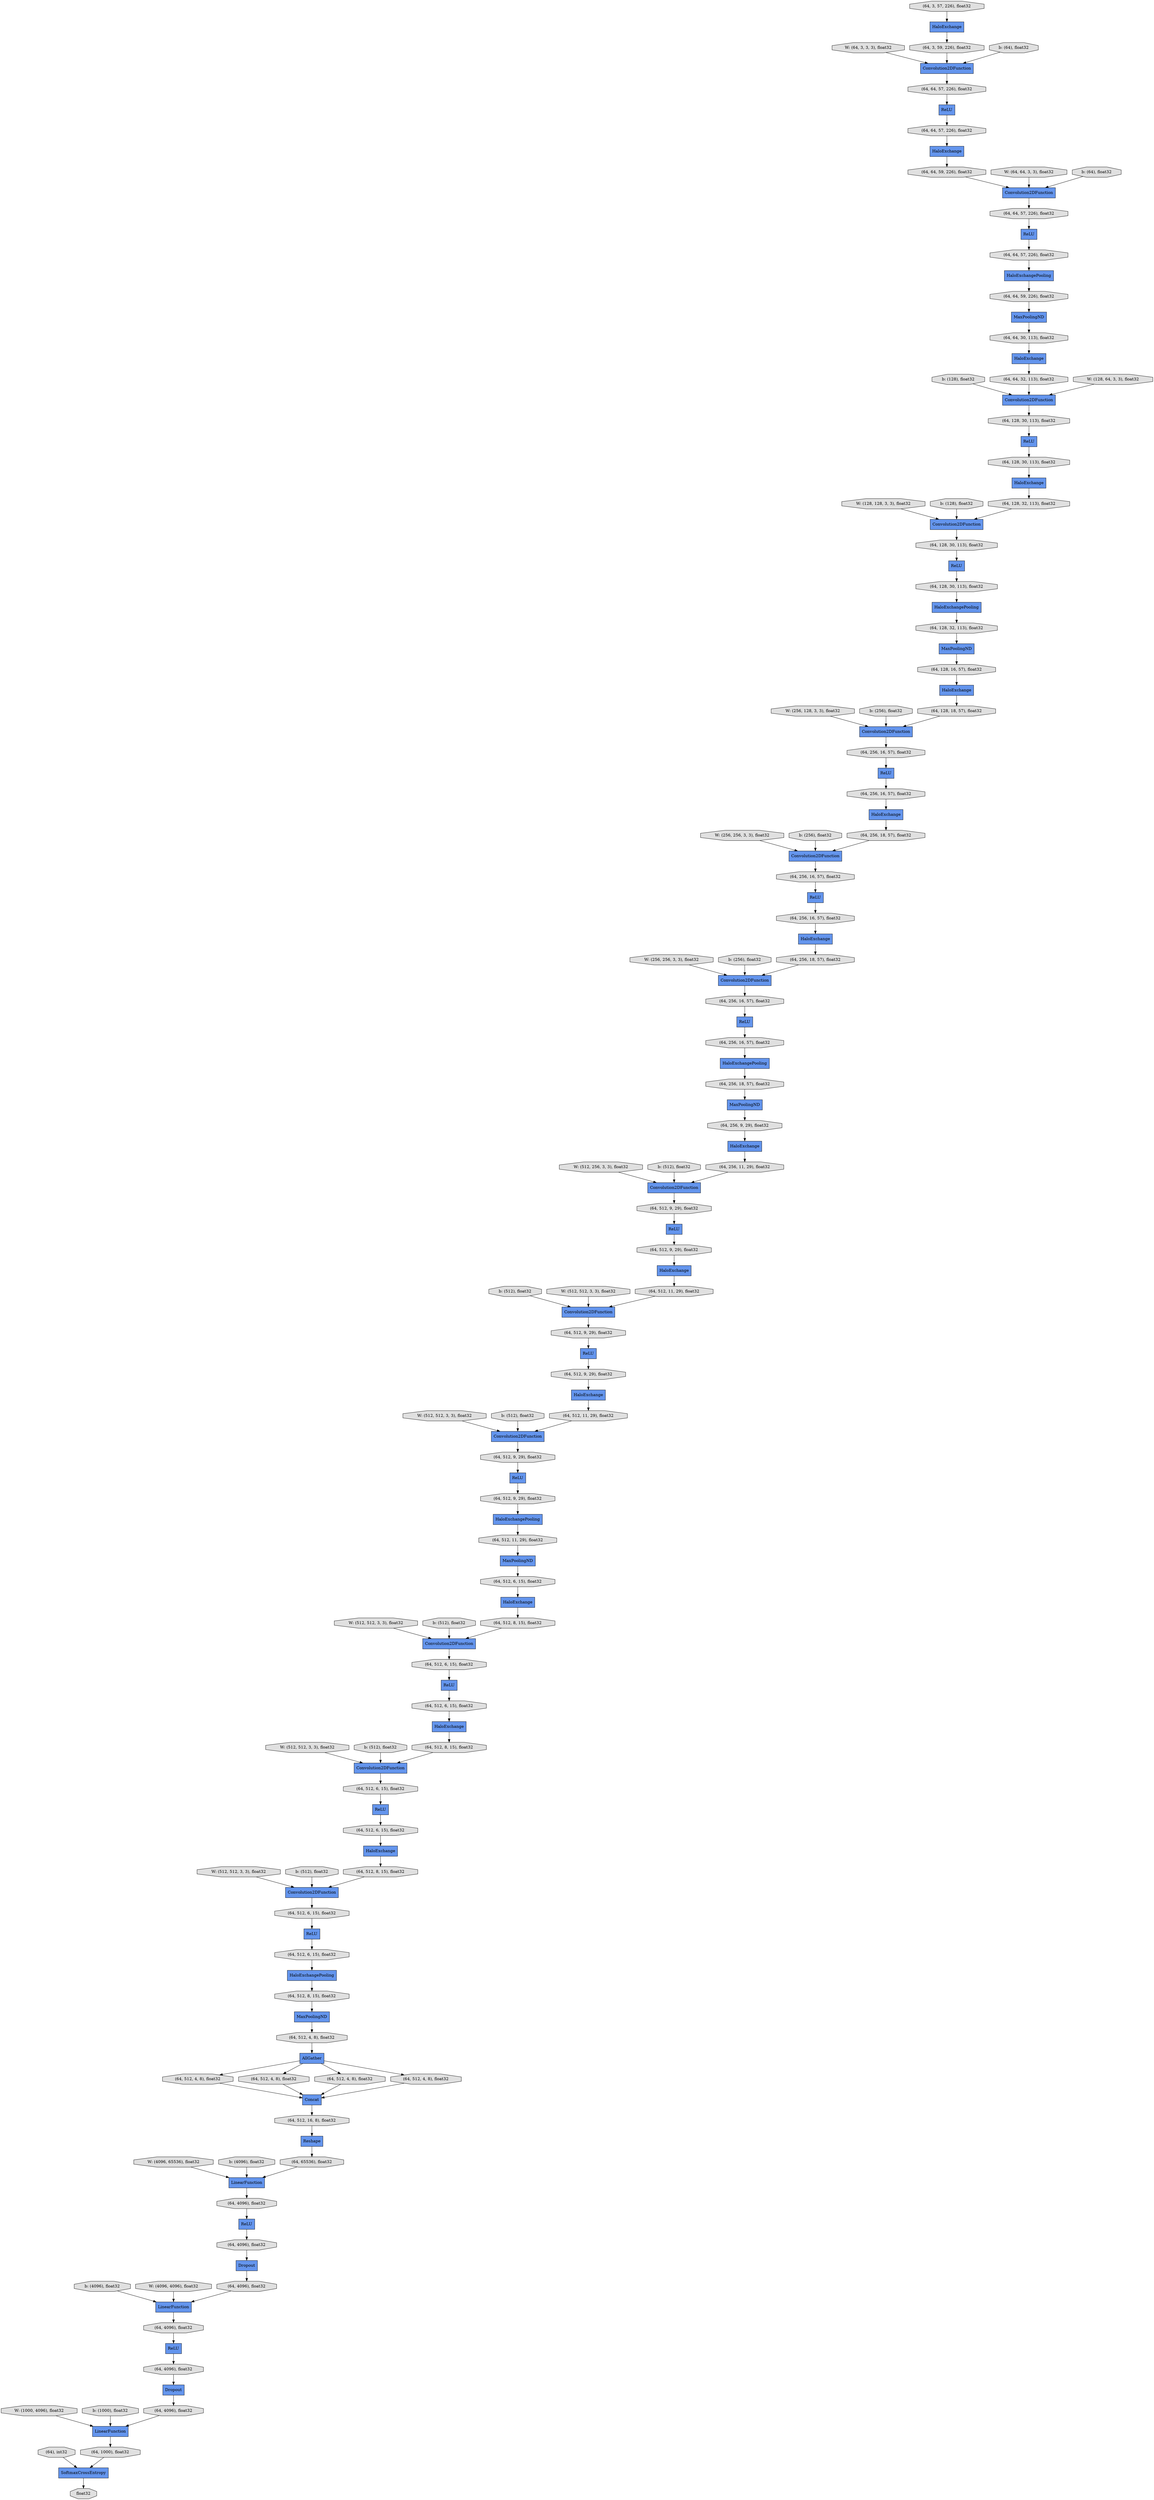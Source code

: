 digraph graphname{rankdir=TB;47404059746384 [label="(64, 128, 30, 113), float32",shape="octagon",fillcolor="#E0E0E0",style="filled"];47404059181136 [label="(64, 3, 57, 226), float32",shape="octagon",fillcolor="#E0E0E0",style="filled"];47404059918544 [label="(64, 4096), float32",shape="octagon",fillcolor="#E0E0E0",style="filled"];47404059181264 [label="ReLU",shape="record",fillcolor="#6495ED",style="filled"];47404059181328 [label="MaxPoolingND",shape="record",fillcolor="#6495ED",style="filled"];47402468614544 [label="b: (4096), float32",shape="octagon",fillcolor="#E0E0E0",style="filled"];47404059181456 [label="Reshape",shape="record",fillcolor="#6495ED",style="filled"];47404059181520 [label="(64, 64, 57, 226), float32",shape="octagon",fillcolor="#E0E0E0",style="filled"];47401816596944 [label="W: (64, 3, 3, 3), float32",shape="octagon",fillcolor="#E0E0E0",style="filled"];47404059918864 [label="LinearFunction",shape="record",fillcolor="#6495ED",style="filled"];47404059181584 [label="Convolution2DFunction",shape="record",fillcolor="#6495ED",style="filled"];47404059918928 [label="(64, 4096), float32",shape="octagon",fillcolor="#E0E0E0",style="filled"];47402468614864 [label="W: (1000, 4096), float32",shape="octagon",fillcolor="#E0E0E0",style="filled"];47404059919120 [label="(64, 4096), float32",shape="octagon",fillcolor="#E0E0E0",style="filled"];47404059181904 [label="HaloExchange",shape="record",fillcolor="#6495ED",style="filled"];47404059919312 [label="(64, 4096), float32",shape="octagon",fillcolor="#E0E0E0",style="filled"];47404059182096 [label="ReLU",shape="record",fillcolor="#6495ED",style="filled"];47402468615248 [label="b: (1000), float32",shape="octagon",fillcolor="#E0E0E0",style="filled"];47404059182160 [label="HaloExchangePooling",shape="record",fillcolor="#6495ED",style="filled"];47404059919504 [label="(64, 4096), float32",shape="octagon",fillcolor="#E0E0E0",style="filled"];47404059919696 [label="(64, 1000), float32",shape="octagon",fillcolor="#E0E0E0",style="filled"];47404059747728 [label="ReLU",shape="record",fillcolor="#6495ED",style="filled"];47404059182480 [label="Convolution2DFunction",shape="record",fillcolor="#6495ED",style="filled"];47404010766224 [label="HaloExchangePooling",shape="record",fillcolor="#6495ED",style="filled"];47404059747920 [label="(64, 256, 16, 57), float32",shape="octagon",fillcolor="#E0E0E0",style="filled"];47404059920016 [label="float32",shape="octagon",fillcolor="#E0E0E0",style="filled"];47404059747984 [label="(64, 256, 16, 57), float32",shape="octagon",fillcolor="#E0E0E0",style="filled"];47404059182736 [label="(64, 3, 59, 226), float32",shape="octagon",fillcolor="#E0E0E0",style="filled"];47404059748048 [label="(64, 256, 16, 57), float32",shape="octagon",fillcolor="#E0E0E0",style="filled"];47404010766288 [label="(64, 64, 57, 226), float32",shape="octagon",fillcolor="#E0E0E0",style="filled"];47404059748176 [label="HaloExchange",shape="record",fillcolor="#6495ED",style="filled"];47404059723664 [label="SoftmaxCrossEntropy",shape="record",fillcolor="#6495ED",style="filled"];47404059748240 [label="(64, 128, 32, 113), float32",shape="octagon",fillcolor="#E0E0E0",style="filled"];47404059748432 [label="Convolution2DFunction",shape="record",fillcolor="#6495ED",style="filled"];47404059183184 [label="(64, 64, 57, 226), float32",shape="octagon",fillcolor="#E0E0E0",style="filled"];47404059183248 [label="Convolution2DFunction",shape="record",fillcolor="#6495ED",style="filled"];47404059183312 [label="Convolution2DFunction",shape="record",fillcolor="#6495ED",style="filled"];47402468706576 [label="ReLU",shape="record",fillcolor="#6495ED",style="filled"];47404059748752 [label="Convolution2DFunction",shape="record",fillcolor="#6495ED",style="filled"];47404059183504 [label="(64, 64, 59, 226), float32",shape="octagon",fillcolor="#E0E0E0",style="filled"];47404059748816 [label="ReLU",shape="record",fillcolor="#6495ED",style="filled"];47404059748880 [label="(64, 256, 16, 57), float32",shape="octagon",fillcolor="#E0E0E0",style="filled"];47404059183632 [label="ReLU",shape="record",fillcolor="#6495ED",style="filled"];47404059749008 [label="(64, 128, 30, 113), float32",shape="octagon",fillcolor="#E0E0E0",style="filled"];47404059749072 [label="ReLU",shape="record",fillcolor="#6495ED",style="filled"];47404059749264 [label="MaxPoolingND",shape="record",fillcolor="#6495ED",style="filled"];47404059749328 [label="Convolution2DFunction",shape="record",fillcolor="#6495ED",style="filled"];47404059749456 [label="Convolution2DFunction",shape="record",fillcolor="#6495ED",style="filled"];47404059184208 [label="HaloExchange",shape="record",fillcolor="#6495ED",style="filled"];47404059749520 [label="(64, 256, 16, 57), float32",shape="octagon",fillcolor="#E0E0E0",style="filled"];47404059749584 [label="HaloExchange",shape="record",fillcolor="#6495ED",style="filled"];47404010815440 [label="(64, 512, 9, 29), float32",shape="octagon",fillcolor="#E0E0E0",style="filled"];47404059749648 [label="HaloExchange",shape="record",fillcolor="#6495ED",style="filled"];47404059749712 [label="(64, 256, 18, 57), float32",shape="octagon",fillcolor="#E0E0E0",style="filled"];47404059749776 [label="(64, 256, 16, 57), float32",shape="octagon",fillcolor="#E0E0E0",style="filled"];47404059749904 [label="(64, 256, 18, 57), float32",shape="octagon",fillcolor="#E0E0E0",style="filled"];47404059750096 [label="(64, 128, 18, 57), float32",shape="octagon",fillcolor="#E0E0E0",style="filled"];47404059750160 [label="(64, 128, 16, 57), float32",shape="octagon",fillcolor="#E0E0E0",style="filled"];47404059750224 [label="(64, 256, 18, 57), float32",shape="octagon",fillcolor="#E0E0E0",style="filled"];47404059750288 [label="HaloExchangePooling",shape="record",fillcolor="#6495ED",style="filled"];47404059750352 [label="ReLU",shape="record",fillcolor="#6495ED",style="filled"];47404059873424 [label="(64, 4096), float32",shape="octagon",fillcolor="#E0E0E0",style="filled"];47402468602064 [label="b: (512), float32",shape="octagon",fillcolor="#E0E0E0",style="filled"];47401816617168 [label="HaloExchange",shape="record",fillcolor="#6495ED",style="filled"];47404010811664 [label="Convolution2DFunction",shape="record",fillcolor="#6495ED",style="filled"];47402468585808 [label="W: (128, 128, 3, 3), float32",shape="octagon",fillcolor="#E0E0E0",style="filled"];47404059873680 [label="MaxPoolingND",shape="record",fillcolor="#6495ED",style="filled"];47404059873744 [label="(64, 512, 6, 15), float32",shape="octagon",fillcolor="#E0E0E0",style="filled"];47404010811856 [label="(64, 512, 11, 29), float32",shape="octagon",fillcolor="#E0E0E0",style="filled"];47404010811920 [label="(64, 512, 9, 29), float32",shape="octagon",fillcolor="#E0E0E0",style="filled"];47402468602384 [label="W: (512, 512, 3, 3), float32",shape="octagon",fillcolor="#E0E0E0",style="filled"];47404059873872 [label="ReLU",shape="record",fillcolor="#6495ED",style="filled"];47404010811984 [label="ReLU",shape="record",fillcolor="#6495ED",style="filled"];47404059873936 [label="(64, 512, 8, 15), float32",shape="octagon",fillcolor="#E0E0E0",style="filled"];47402468586192 [label="b: (128), float32",shape="octagon",fillcolor="#E0E0E0",style="filled"];47404059874192 [label="(64, 512, 6, 15), float32",shape="octagon",fillcolor="#E0E0E0",style="filled"];47402468602768 [label="b: (512), float32",shape="octagon",fillcolor="#E0E0E0",style="filled"];47404010812368 [label="(64, 512, 9, 29), float32",shape="octagon",fillcolor="#E0E0E0",style="filled"];47404059874320 [label="Convolution2DFunction",shape="record",fillcolor="#6495ED",style="filled"];47402468586512 [label="W: (256, 128, 3, 3), float32",shape="octagon",fillcolor="#E0E0E0",style="filled"];47404059874384 [label="Concat",shape="record",fillcolor="#6495ED",style="filled"];47404010812496 [label="ReLU",shape="record",fillcolor="#6495ED",style="filled"];47404059874448 [label="(64, 512, 8, 15), float32",shape="octagon",fillcolor="#E0E0E0",style="filled"];47404010812560 [label="Convolution2DFunction",shape="record",fillcolor="#6495ED",style="filled"];47404010812624 [label="HaloExchange",shape="record",fillcolor="#6495ED",style="filled"];47402468603088 [label="W: (512, 512, 3, 3), float32",shape="octagon",fillcolor="#E0E0E0",style="filled"];47404059874576 [label="(64, 512, 6, 15), float32",shape="octagon",fillcolor="#E0E0E0",style="filled"];47404010812752 [label="(64, 512, 9, 29), float32",shape="octagon",fillcolor="#E0E0E0",style="filled"];47404059874704 [label="(64, 512, 6, 15), float32",shape="octagon",fillcolor="#E0E0E0",style="filled"];47402468586896 [label="b: (256), float32",shape="octagon",fillcolor="#E0E0E0",style="filled"];47404059874832 [label="AllGather",shape="record",fillcolor="#6495ED",style="filled"];47404010812944 [label="ReLU",shape="record",fillcolor="#6495ED",style="filled"];47404059874896 [label="HaloExchangePooling",shape="record",fillcolor="#6495ED",style="filled"];47402468603472 [label="b: (512), float32",shape="octagon",fillcolor="#E0E0E0",style="filled"];47404059874960 [label="(64, 512, 8, 15), float32",shape="octagon",fillcolor="#E0E0E0",style="filled"];47404010813072 [label="(64, 512, 9, 29), float32",shape="octagon",fillcolor="#E0E0E0",style="filled"];47404010813136 [label="(64, 256, 9, 29), float32",shape="octagon",fillcolor="#E0E0E0",style="filled"];47402468587216 [label="W: (256, 256, 3, 3), float32",shape="octagon",fillcolor="#E0E0E0",style="filled"];47404059875088 [label="(64, 512, 6, 15), float32",shape="octagon",fillcolor="#E0E0E0",style="filled"];47404010813200 [label="(64, 512, 9, 29), float32",shape="octagon",fillcolor="#E0E0E0",style="filled"];47401823567824 [label="b: (128), float32",shape="octagon",fillcolor="#E0E0E0",style="filled"];47404059875216 [label="(64, 512, 6, 15), float32",shape="octagon",fillcolor="#E0E0E0",style="filled"];47402468603792 [label="W: (512, 512, 3, 3), float32",shape="octagon",fillcolor="#E0E0E0",style="filled"];47404010813328 [label="HaloExchange",shape="record",fillcolor="#6495ED",style="filled"];47404010813392 [label="(64, 512, 11, 29), float32",shape="octagon",fillcolor="#E0E0E0",style="filled"];47404059875344 [label="ReLU",shape="record",fillcolor="#6495ED",style="filled"];47402468587600 [label="b: (256), float32",shape="octagon",fillcolor="#E0E0E0",style="filled"];47404059875472 [label="(64, 512, 8, 15), float32",shape="octagon",fillcolor="#E0E0E0",style="filled"];47404010764432 [label="(64, 128, 30, 113), float32",shape="octagon",fillcolor="#E0E0E0",style="filled"];47404059875600 [label="(64, 512, 4, 8), float32",shape="octagon",fillcolor="#E0E0E0",style="filled"];47402468604176 [label="b: (512), float32",shape="octagon",fillcolor="#E0E0E0",style="filled"];47404010764560 [label="ReLU",shape="record",fillcolor="#6495ED",style="filled"];47404010813776 [label="HaloExchangePooling",shape="record",fillcolor="#6495ED",style="filled"];47402468587920 [label="W: (256, 256, 3, 3), float32",shape="octagon",fillcolor="#E0E0E0",style="filled"];47404059875792 [label="(64, 512, 4, 8), float32",shape="octagon",fillcolor="#E0E0E0",style="filled"];47401823566288 [label="b: (64), float32",shape="octagon",fillcolor="#E0E0E0",style="filled"];47404010813968 [label="HaloExchange",shape="record",fillcolor="#6495ED",style="filled"];47404010764816 [label="(64, 64, 30, 113), float32",shape="octagon",fillcolor="#E0E0E0",style="filled"];47402468604496 [label="W: (512, 512, 3, 3), float32",shape="octagon",fillcolor="#E0E0E0",style="filled"];47404010814096 [label="HaloExchange",shape="record",fillcolor="#6495ED",style="filled"];47404010764944 [label="(64, 64, 57, 226), float32",shape="octagon",fillcolor="#E0E0E0",style="filled"];47404010814160 [label="(64, 512, 11, 29), float32",shape="octagon",fillcolor="#E0E0E0",style="filled"];47404059876112 [label="(64, 512, 4, 8), float32",shape="octagon",fillcolor="#E0E0E0",style="filled"];47404010814224 [label="Convolution2DFunction",shape="record",fillcolor="#6495ED",style="filled"];47402468588304 [label="b: (256), float32",shape="octagon",fillcolor="#E0E0E0",style="filled"];47404010765072 [label="MaxPoolingND",shape="record",fillcolor="#6495ED",style="filled"];47404010765136 [label="(64, 128, 30, 113), float32",shape="octagon",fillcolor="#E0E0E0",style="filled"];47404010765200 [label="(64, 128, 32, 113), float32",shape="octagon",fillcolor="#E0E0E0",style="filled"];47402468604880 [label="b: (512), float32",shape="octagon",fillcolor="#E0E0E0",style="filled"];47404010765328 [label="Convolution2DFunction",shape="record",fillcolor="#6495ED",style="filled"];47401823566864 [label="W: (64, 64, 3, 3), float32",shape="octagon",fillcolor="#E0E0E0",style="filled"];47404059876432 [label="(64, 512, 4, 8), float32",shape="octagon",fillcolor="#E0E0E0",style="filled"];47404010814544 [label="(64, 256, 11, 29), float32",shape="octagon",fillcolor="#E0E0E0",style="filled"];47402468588624 [label="W: (512, 256, 3, 3), float32",shape="octagon",fillcolor="#E0E0E0",style="filled"];47404059876560 [label="(64, 512, 4, 8), float32",shape="octagon",fillcolor="#E0E0E0",style="filled"];47404010765520 [label="HaloExchange",shape="record",fillcolor="#6495ED",style="filled"];47404059876624 [label="(64), int32",shape="octagon",fillcolor="#E0E0E0",style="filled"];47402468605200 [label="W: (4096, 65536), float32",shape="octagon",fillcolor="#E0E0E0",style="filled"];47404010814800 [label="(64, 512, 6, 15), float32",shape="octagon",fillcolor="#E0E0E0",style="filled"];47404010765648 [label="(64, 64, 32, 113), float32",shape="octagon",fillcolor="#E0E0E0",style="filled"];47401823567184 [label="b: (64), float32",shape="octagon",fillcolor="#E0E0E0",style="filled"];47404059360592 [label="HaloExchange",shape="record",fillcolor="#6495ED",style="filled"];47404059876752 [label="LinearFunction",shape="record",fillcolor="#6495ED",style="filled"];47404010765712 [label="(64, 64, 59, 226), float32",shape="octagon",fillcolor="#E0E0E0",style="filled"];47404059876816 [label="ReLU",shape="record",fillcolor="#6495ED",style="filled"];47402468589008 [label="b: (512), float32",shape="octagon",fillcolor="#E0E0E0",style="filled"];47404010765776 [label="HaloExchange",shape="record",fillcolor="#6495ED",style="filled"];47404059876880 [label="(64, 512, 16, 8), float32",shape="octagon",fillcolor="#E0E0E0",style="filled"];47402468605520 [label="b: (4096), float32",shape="octagon",fillcolor="#E0E0E0",style="filled"];47404010815056 [label="MaxPoolingND",shape="record",fillcolor="#6495ED",style="filled"];47401823567504 [label="W: (128, 64, 3, 3), float32",shape="octagon",fillcolor="#E0E0E0",style="filled"];47404059877072 [label="LinearFunction",shape="record",fillcolor="#6495ED",style="filled"];47404059877136 [label="Dropout",shape="record",fillcolor="#6495ED",style="filled"];47402468589328 [label="W: (512, 512, 3, 3), float32",shape="octagon",fillcolor="#E0E0E0",style="filled"];47404059877200 [label="(64, 65536), float32",shape="octagon",fillcolor="#E0E0E0",style="filled"];47402468605840 [label="W: (4096, 4096), float32",shape="octagon",fillcolor="#E0E0E0",style="filled"];47404059877328 [label="Dropout",shape="record",fillcolor="#6495ED",style="filled"];47404059750096 -> 47404010765328;47404059876816 -> 47404059919312;47404010813072 -> 47404010812944;47404059749008 -> 47404059183632;47402468587216 -> 47404059748752;47402468706576 -> 47404059181520;47404059748752 -> 47404059748048;47404059181136 -> 47404059360592;47404059875472 -> 47404059873680;47402468585808 -> 47404059183312;47404010811920 -> 47404010813776;47404059749712 -> 47404059748752;47404059749904 -> 47404059749264;47404059877328 -> 47404059919504;47404059748816 -> 47404059747984;47404059750224 -> 47404059749328;47404059747920 -> 47404010765520;47404059181520 -> 47404059181904;47402468605200 -> 47404059877072;47404010813968 -> 47404010811856;47404059875792 -> 47404059874384;47404059875088 -> 47404059873872;47404059875344 -> 47404059918544;47404059875216 -> 47404059874896;47404010811856 -> 47404010812560;47402468604880 -> 47404059874320;47404059181584 -> 47404059183184;47404059748176 -> 47404010814544;47404059749072 -> 47404059749520;47404059873744 -> 47404010811984;47401823567824 -> 47404059182480;47401816617168 -> 47404010765648;47404059918864 -> 47404059919696;47404059874896 -> 47404059875472;47404059919312 -> 47404059877328;47404059873680 -> 47404059875600;47404059750352 -> 47404010812368;47404059748240 -> 47404010765072;47404059919120 -> 47404059876816;47404010764816 -> 47401816617168;47404010815440 -> 47404059747728;47404010811984 -> 47404059874192;47404059876624 -> 47404059723664;47404059182096 -> 47404010764944;47404059874832 -> 47404059875792;47402468604176 -> 47404010811664;47404059919696 -> 47404059723664;47404059874832 -> 47404059876112;47404010765200 -> 47404059183312;47401823566864 -> 47404059183248;47404059183312 -> 47404059749008;47404059876432 -> 47404059874384;47404010765712 -> 47404059181328;47404059749456 -> 47404010813200;47404059750160 -> 47404010765776;47404059181328 -> 47404010764816;47404010812496 -> 47404059874704;47402468587600 -> 47404059748752;47404059749520 -> 47404059749648;47404059749328 -> 47404059749776;47404059723664 -> 47404059920016;47402468586512 -> 47404010765328;47404059877136 -> 47404059918928;47404059874576 -> 47404010812496;47404059748048 -> 47404059749072;47404059183184 -> 47402468706576;47404059874192 -> 47404010813328;47404059874832 -> 47404059876432;47401816596944 -> 47404059181584;47404059750288 -> 47404059749904;47404059747728 -> 47404010812752;47404010764944 -> 47404059182160;47404010764560 -> 47404059747920;47404059874704 -> 47404010812624;47404059183248 -> 47404010766288;47404010815056 -> 47404010814800;47404059181456 -> 47404059877200;47404010765072 -> 47404059750160;47404059876752 -> 47404059919120;47404059873424 -> 47404059875344;47404059876880 -> 47404059181456;47402468614544 -> 47404059876752;47404010812560 -> 47404010813072;47404010766224 -> 47404059748240;47404059918928 -> 47404059876752;47404010766288 -> 47404059182096;47402468586896 -> 47404010765328;47404010765136 -> 47404059184208;47404059877200 -> 47404059877072;47404010813328 -> 47404059874448;47404010812752 -> 47404059749584;47404010813136 -> 47404059748176;47404059876112 -> 47404059874384;47402468586192 -> 47404059183312;47404010814224 -> 47404059873744;47404010814160 -> 47404010815056;47402468602064 -> 47404059749456;47404059748880 -> 47404010764560;47404059873872 -> 47404059875216;47404059182160 -> 47404010765712;47404059360592 -> 47404059182736;47402468602384 -> 47404010812560;47402468615248 -> 47404059918864;47404010813776 -> 47404010814160;47404010812944 -> 47404010811920;47402468589008 -> 47404059748432;47401823567504 -> 47404059182480;47402468603792 -> 47404010811664;47404059182736 -> 47404059181584;47402468603472 -> 47404010814224;47402468588304 -> 47404059749328;47402468605520 -> 47404059877072;47404059749648 -> 47404059750224;47404059183632 -> 47404059746384;47404059184208 -> 47404010765200;47401823567184 -> 47404059183248;47401823566288 -> 47404059181584;47402468602768 -> 47404010812560;47402468614864 -> 47404059918864;47402468589328 -> 47404059749456;47404010764432 -> 47404059181264;47404010765648 -> 47404059182480;47404059919504 -> 47404059918864;47404010814544 -> 47404059748432;47402468588624 -> 47404059748432;47404010814096 -> 47404059873936;47404059875600 -> 47404059874832;47404059874320 -> 47404059875088;47404059918544 -> 47404059877136;47402468603088 -> 47404010814224;47404059874384 -> 47404059876880;47404059749776 -> 47404059748816;47404059181904 -> 47404059183504;47404010812624 -> 47404059874960;47404010813392 -> 47404059749456;47404059747984 -> 47404059750288;47404010765520 -> 47404059749712;47402468587920 -> 47404059749328;47404059874960 -> 47404059874320;47404010812368 -> 47404010813968;47404059873936 -> 47404010814224;47404010811664 -> 47404059874576;47404059181264 -> 47404010765136;47404059182480 -> 47404010764432;47404010813200 -> 47404059750352;47404059746384 -> 47404010766224;47404059749584 -> 47404010813392;47404059877072 -> 47404059873424;47404059748432 -> 47404010815440;47404010765328 -> 47404059748880;47404059874832 -> 47404059876560;47402468605840 -> 47404059876752;47404059876560 -> 47404059874384;47404010814800 -> 47404010814096;47404059749264 -> 47404010813136;47404059874448 -> 47404010811664;47404010765776 -> 47404059750096;47402468604496 -> 47404059874320;47404059183504 -> 47404059183248;}